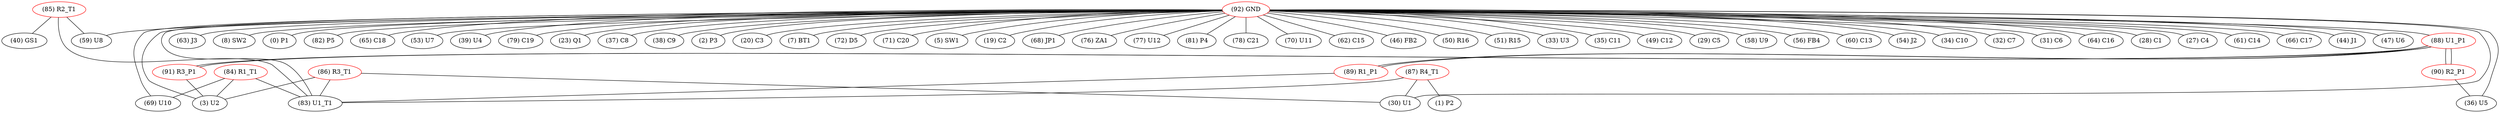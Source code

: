 graph {
	84 [label="(84) R1_T1" color=red]
	3 [label="(3) U2"]
	69 [label="(69) U10"]
	83 [label="(83) U1_T1"]
	85 [label="(85) R2_T1" color=red]
	59 [label="(59) U8"]
	40 [label="(40) GS1"]
	83 [label="(83) U1_T1"]
	86 [label="(86) R3_T1" color=red]
	3 [label="(3) U2"]
	30 [label="(30) U1"]
	83 [label="(83) U1_T1"]
	87 [label="(87) R4_T1" color=red]
	1 [label="(1) P2"]
	30 [label="(30) U1"]
	83 [label="(83) U1_T1"]
	88 [label="(88) U1_P1" color=red]
	91 [label="(91) R3_P1"]
	90 [label="(90) R2_P1"]
	89 [label="(89) R1_P1"]
	89 [label="(89) R1_P1" color=red]
	83 [label="(83) U1_T1"]
	88 [label="(88) U1_P1"]
	90 [label="(90) R2_P1" color=red]
	36 [label="(36) U5"]
	88 [label="(88) U1_P1"]
	91 [label="(91) R3_P1" color=red]
	3 [label="(3) U2"]
	88 [label="(88) U1_P1"]
	92 [label="(92) GND" color=red]
	63 [label="(63) J3"]
	8 [label="(8) SW2"]
	0 [label="(0) P1"]
	82 [label="(82) P5"]
	65 [label="(65) C18"]
	53 [label="(53) U7"]
	39 [label="(39) U4"]
	79 [label="(79) C19"]
	23 [label="(23) Q1"]
	37 [label="(37) C8"]
	38 [label="(38) C9"]
	69 [label="(69) U10"]
	36 [label="(36) U5"]
	2 [label="(2) P3"]
	3 [label="(3) U2"]
	20 [label="(20) C3"]
	7 [label="(7) BT1"]
	72 [label="(72) D5"]
	71 [label="(71) C20"]
	5 [label="(5) SW1"]
	19 [label="(19) C2"]
	68 [label="(68) JP1"]
	76 [label="(76) ZA1"]
	77 [label="(77) U12"]
	81 [label="(81) P4"]
	78 [label="(78) C21"]
	70 [label="(70) U11"]
	59 [label="(59) U8"]
	62 [label="(62) C15"]
	46 [label="(46) FB2"]
	50 [label="(50) R16"]
	51 [label="(51) R15"]
	33 [label="(33) U3"]
	35 [label="(35) C11"]
	49 [label="(49) C12"]
	29 [label="(29) C5"]
	58 [label="(58) U9"]
	56 [label="(56) FB4"]
	60 [label="(60) C13"]
	54 [label="(54) J2"]
	34 [label="(34) C10"]
	32 [label="(32) C7"]
	31 [label="(31) C6"]
	64 [label="(64) C16"]
	30 [label="(30) U1"]
	28 [label="(28) C1"]
	27 [label="(27) C4"]
	61 [label="(61) C14"]
	66 [label="(66) C17"]
	44 [label="(44) J1"]
	47 [label="(47) U6"]
	83 [label="(83) U1_T1"]
	88 [label="(88) U1_P1"]
	84 -- 3
	84 -- 69
	84 -- 83
	85 -- 59
	85 -- 40
	85 -- 83
	86 -- 3
	86 -- 30
	86 -- 83
	87 -- 1
	87 -- 30
	87 -- 83
	88 -- 91
	88 -- 90
	88 -- 89
	89 -- 83
	89 -- 88
	90 -- 36
	90 -- 88
	91 -- 3
	91 -- 88
	92 -- 63
	92 -- 8
	92 -- 0
	92 -- 82
	92 -- 65
	92 -- 53
	92 -- 39
	92 -- 79
	92 -- 23
	92 -- 37
	92 -- 38
	92 -- 69
	92 -- 36
	92 -- 2
	92 -- 3
	92 -- 20
	92 -- 7
	92 -- 72
	92 -- 71
	92 -- 5
	92 -- 19
	92 -- 68
	92 -- 76
	92 -- 77
	92 -- 81
	92 -- 78
	92 -- 70
	92 -- 59
	92 -- 62
	92 -- 46
	92 -- 50
	92 -- 51
	92 -- 33
	92 -- 35
	92 -- 49
	92 -- 29
	92 -- 58
	92 -- 56
	92 -- 60
	92 -- 54
	92 -- 34
	92 -- 32
	92 -- 31
	92 -- 64
	92 -- 30
	92 -- 28
	92 -- 27
	92 -- 61
	92 -- 66
	92 -- 44
	92 -- 47
	92 -- 83
	92 -- 88
}